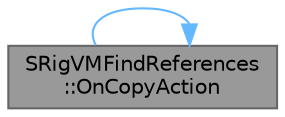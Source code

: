 digraph "SRigVMFindReferences::OnCopyAction"
{
 // INTERACTIVE_SVG=YES
 // LATEX_PDF_SIZE
  bgcolor="transparent";
  edge [fontname=Helvetica,fontsize=10,labelfontname=Helvetica,labelfontsize=10];
  node [fontname=Helvetica,fontsize=10,shape=box,height=0.2,width=0.4];
  rankdir="LR";
  Node1 [id="Node000001",label="SRigVMFindReferences\l::OnCopyAction",height=0.2,width=0.4,color="gray40", fillcolor="grey60", style="filled", fontcolor="black",tooltip="Callback when user attempts to copy their selection in the Find-in-Blueprints."];
  Node1 -> Node1 [id="edge1_Node000001_Node000001",color="steelblue1",style="solid",tooltip=" "];
}

